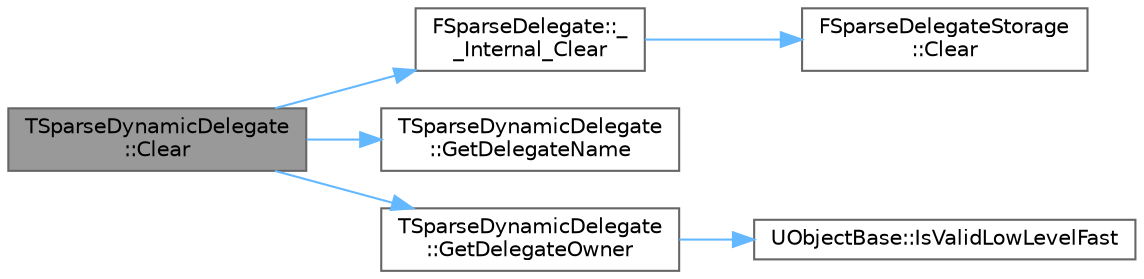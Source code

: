 digraph "TSparseDynamicDelegate::Clear"
{
 // INTERACTIVE_SVG=YES
 // LATEX_PDF_SIZE
  bgcolor="transparent";
  edge [fontname=Helvetica,fontsize=10,labelfontname=Helvetica,labelfontsize=10];
  node [fontname=Helvetica,fontsize=10,shape=box,height=0.2,width=0.4];
  rankdir="LR";
  Node1 [id="Node000001",label="TSparseDynamicDelegate\l::Clear",height=0.2,width=0.4,color="gray40", fillcolor="grey60", style="filled", fontcolor="black",tooltip="Removes all functions from this delegate's invocation list."];
  Node1 -> Node2 [id="edge1_Node000001_Node000002",color="steelblue1",style="solid",tooltip=" "];
  Node2 [id="Node000002",label="FSparseDelegate::_\l_Internal_Clear",height=0.2,width=0.4,color="grey40", fillcolor="white", style="filled",URL="$de/d32/structFSparseDelegate.html#a6793cff216f5b2c539dd2bab8ba6b5f4",tooltip="Removes all functions from this delegate's invocation list."];
  Node2 -> Node3 [id="edge2_Node000002_Node000003",color="steelblue1",style="solid",tooltip=" "];
  Node3 [id="Node000003",label="FSparseDelegateStorage\l::Clear",height=0.2,width=0.4,color="grey40", fillcolor="white", style="filled",URL="$dc/d7d/structFSparseDelegateStorage.html#a8fc67babcd82ab746e61852492466eac",tooltip="Clear all of the named sparse delegate bindings from the owner."];
  Node1 -> Node4 [id="edge3_Node000001_Node000004",color="steelblue1",style="solid",tooltip=" "];
  Node4 [id="Node000004",label="TSparseDynamicDelegate\l::GetDelegateName",height=0.2,width=0.4,color="grey40", fillcolor="white", style="filled",URL="$db/d28/structTSparseDynamicDelegate.html#a394a19c312fc2911888ea771852ff782",tooltip=" "];
  Node1 -> Node5 [id="edge4_Node000001_Node000005",color="steelblue1",style="solid",tooltip=" "];
  Node5 [id="Node000005",label="TSparseDynamicDelegate\l::GetDelegateOwner",height=0.2,width=0.4,color="grey40", fillcolor="white", style="filled",URL="$db/d28/structTSparseDynamicDelegate.html#a802e4fc079f9b92a06f3c44180df3a91",tooltip=" "];
  Node5 -> Node6 [id="edge5_Node000005_Node000006",color="steelblue1",style="solid",tooltip=" "];
  Node6 [id="Node000006",label="UObjectBase::IsValidLowLevelFast",height=0.2,width=0.4,color="grey40", fillcolor="white", style="filled",URL="$d9/dc4/classUObjectBase.html#ab3f46c2c94d1fb9c28b0852542f72439",tooltip="Faster version of IsValidLowLevel."];
}
